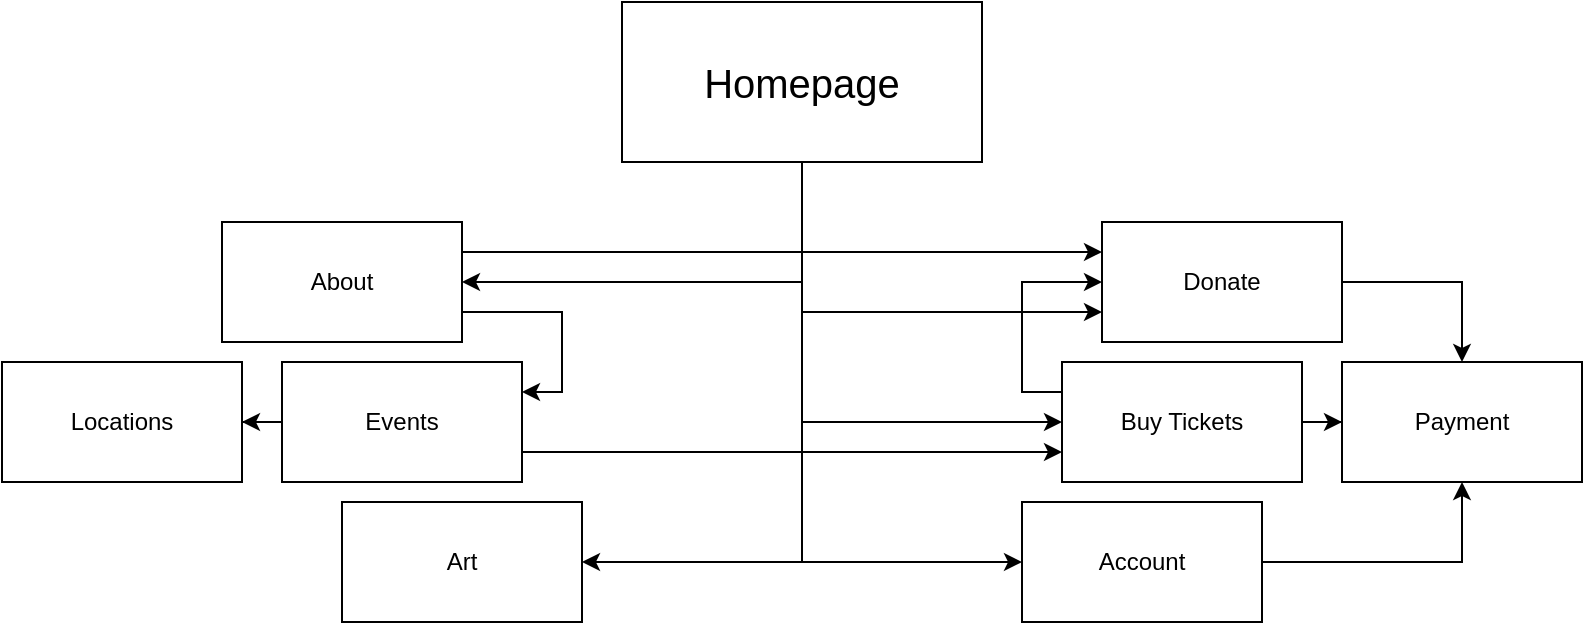 <mxfile version="22.1.21" type="device">
  <diagram name="Page-1" id="YXIUZykC3N7oRVmv57kF">
    <mxGraphModel dx="797" dy="533" grid="1" gridSize="10" guides="1" tooltips="1" connect="1" arrows="1" fold="1" page="1" pageScale="1" pageWidth="850" pageHeight="1100" math="0" shadow="0">
      <root>
        <mxCell id="0" />
        <mxCell id="1" parent="0" />
        <mxCell id="S0CZYAmvXDOHzPbDse0Q-25" style="edgeStyle=orthogonalEdgeStyle;rounded=0;orthogonalLoop=1;jettySize=auto;html=1;exitX=0.5;exitY=1;exitDx=0;exitDy=0;entryX=1;entryY=0.5;entryDx=0;entryDy=0;" edge="1" parent="1" source="S0CZYAmvXDOHzPbDse0Q-1" target="S0CZYAmvXDOHzPbDse0Q-9">
          <mxGeometry relative="1" as="geometry" />
        </mxCell>
        <mxCell id="S0CZYAmvXDOHzPbDse0Q-26" style="edgeStyle=orthogonalEdgeStyle;rounded=0;orthogonalLoop=1;jettySize=auto;html=1;exitX=0.5;exitY=1;exitDx=0;exitDy=0;entryX=0;entryY=0.5;entryDx=0;entryDy=0;" edge="1" parent="1" source="S0CZYAmvXDOHzPbDse0Q-1" target="S0CZYAmvXDOHzPbDse0Q-7">
          <mxGeometry relative="1" as="geometry" />
        </mxCell>
        <mxCell id="S0CZYAmvXDOHzPbDse0Q-34" style="edgeStyle=orthogonalEdgeStyle;rounded=0;orthogonalLoop=1;jettySize=auto;html=1;exitX=0.5;exitY=1;exitDx=0;exitDy=0;entryX=1;entryY=0.5;entryDx=0;entryDy=0;" edge="1" parent="1" source="S0CZYAmvXDOHzPbDse0Q-1" target="S0CZYAmvXDOHzPbDse0Q-2">
          <mxGeometry relative="1" as="geometry" />
        </mxCell>
        <mxCell id="S0CZYAmvXDOHzPbDse0Q-35" style="edgeStyle=orthogonalEdgeStyle;rounded=0;orthogonalLoop=1;jettySize=auto;html=1;exitX=0.5;exitY=1;exitDx=0;exitDy=0;entryX=0;entryY=0.75;entryDx=0;entryDy=0;" edge="1" parent="1" source="S0CZYAmvXDOHzPbDse0Q-1" target="S0CZYAmvXDOHzPbDse0Q-4">
          <mxGeometry relative="1" as="geometry" />
        </mxCell>
        <mxCell id="S0CZYAmvXDOHzPbDse0Q-36" style="edgeStyle=orthogonalEdgeStyle;rounded=0;orthogonalLoop=1;jettySize=auto;html=1;exitX=0.5;exitY=1;exitDx=0;exitDy=0;entryX=0;entryY=0.5;entryDx=0;entryDy=0;" edge="1" parent="1" source="S0CZYAmvXDOHzPbDse0Q-1" target="S0CZYAmvXDOHzPbDse0Q-3">
          <mxGeometry relative="1" as="geometry" />
        </mxCell>
        <mxCell id="S0CZYAmvXDOHzPbDse0Q-1" value="&lt;font style=&quot;font-size: 20px;&quot;&gt;Homepage&lt;/font&gt;" style="rounded=0;whiteSpace=wrap;html=1;" vertex="1" parent="1">
          <mxGeometry x="350" y="160" width="180" height="80" as="geometry" />
        </mxCell>
        <mxCell id="S0CZYAmvXDOHzPbDse0Q-17" style="edgeStyle=orthogonalEdgeStyle;rounded=0;orthogonalLoop=1;jettySize=auto;html=1;exitX=1;exitY=0.25;exitDx=0;exitDy=0;entryX=0;entryY=0.25;entryDx=0;entryDy=0;" edge="1" parent="1" source="S0CZYAmvXDOHzPbDse0Q-2" target="S0CZYAmvXDOHzPbDse0Q-4">
          <mxGeometry relative="1" as="geometry" />
        </mxCell>
        <mxCell id="S0CZYAmvXDOHzPbDse0Q-18" style="edgeStyle=orthogonalEdgeStyle;rounded=0;orthogonalLoop=1;jettySize=auto;html=1;exitX=1;exitY=0.75;exitDx=0;exitDy=0;entryX=1;entryY=0.25;entryDx=0;entryDy=0;" edge="1" parent="1" source="S0CZYAmvXDOHzPbDse0Q-2" target="S0CZYAmvXDOHzPbDse0Q-5">
          <mxGeometry relative="1" as="geometry" />
        </mxCell>
        <mxCell id="S0CZYAmvXDOHzPbDse0Q-2" value="About" style="rounded=0;whiteSpace=wrap;html=1;" vertex="1" parent="1">
          <mxGeometry x="150" y="270" width="120" height="60" as="geometry" />
        </mxCell>
        <mxCell id="S0CZYAmvXDOHzPbDse0Q-22" style="edgeStyle=orthogonalEdgeStyle;rounded=0;orthogonalLoop=1;jettySize=auto;html=1;exitX=0;exitY=0.25;exitDx=0;exitDy=0;entryX=0;entryY=0.5;entryDx=0;entryDy=0;" edge="1" parent="1" source="S0CZYAmvXDOHzPbDse0Q-3" target="S0CZYAmvXDOHzPbDse0Q-4">
          <mxGeometry relative="1" as="geometry" />
        </mxCell>
        <mxCell id="S0CZYAmvXDOHzPbDse0Q-28" style="edgeStyle=orthogonalEdgeStyle;rounded=0;orthogonalLoop=1;jettySize=auto;html=1;" edge="1" parent="1" source="S0CZYAmvXDOHzPbDse0Q-3" target="S0CZYAmvXDOHzPbDse0Q-27">
          <mxGeometry relative="1" as="geometry" />
        </mxCell>
        <mxCell id="S0CZYAmvXDOHzPbDse0Q-3" value="Buy Tickets" style="rounded=0;whiteSpace=wrap;html=1;" vertex="1" parent="1">
          <mxGeometry x="570" y="340" width="120" height="60" as="geometry" />
        </mxCell>
        <mxCell id="S0CZYAmvXDOHzPbDse0Q-32" style="edgeStyle=orthogonalEdgeStyle;rounded=0;orthogonalLoop=1;jettySize=auto;html=1;exitX=1;exitY=0.5;exitDx=0;exitDy=0;entryX=0.5;entryY=0;entryDx=0;entryDy=0;" edge="1" parent="1" source="S0CZYAmvXDOHzPbDse0Q-4" target="S0CZYAmvXDOHzPbDse0Q-27">
          <mxGeometry relative="1" as="geometry" />
        </mxCell>
        <mxCell id="S0CZYAmvXDOHzPbDse0Q-4" value="Donate" style="rounded=0;whiteSpace=wrap;html=1;" vertex="1" parent="1">
          <mxGeometry x="590" y="270" width="120" height="60" as="geometry" />
        </mxCell>
        <mxCell id="S0CZYAmvXDOHzPbDse0Q-30" style="edgeStyle=orthogonalEdgeStyle;rounded=0;orthogonalLoop=1;jettySize=auto;html=1;" edge="1" parent="1" source="S0CZYAmvXDOHzPbDse0Q-5" target="S0CZYAmvXDOHzPbDse0Q-29">
          <mxGeometry relative="1" as="geometry" />
        </mxCell>
        <mxCell id="S0CZYAmvXDOHzPbDse0Q-37" style="edgeStyle=orthogonalEdgeStyle;rounded=0;orthogonalLoop=1;jettySize=auto;html=1;exitX=1;exitY=0.75;exitDx=0;exitDy=0;entryX=0;entryY=0.75;entryDx=0;entryDy=0;" edge="1" parent="1" source="S0CZYAmvXDOHzPbDse0Q-5" target="S0CZYAmvXDOHzPbDse0Q-3">
          <mxGeometry relative="1" as="geometry" />
        </mxCell>
        <mxCell id="S0CZYAmvXDOHzPbDse0Q-5" value="Events" style="rounded=0;whiteSpace=wrap;html=1;" vertex="1" parent="1">
          <mxGeometry x="180" y="340" width="120" height="60" as="geometry" />
        </mxCell>
        <mxCell id="S0CZYAmvXDOHzPbDse0Q-33" style="edgeStyle=orthogonalEdgeStyle;rounded=0;orthogonalLoop=1;jettySize=auto;html=1;exitX=1;exitY=0.5;exitDx=0;exitDy=0;entryX=0.5;entryY=1;entryDx=0;entryDy=0;" edge="1" parent="1" source="S0CZYAmvXDOHzPbDse0Q-7" target="S0CZYAmvXDOHzPbDse0Q-27">
          <mxGeometry relative="1" as="geometry" />
        </mxCell>
        <mxCell id="S0CZYAmvXDOHzPbDse0Q-7" value="Account" style="rounded=0;whiteSpace=wrap;html=1;" vertex="1" parent="1">
          <mxGeometry x="550" y="410" width="120" height="60" as="geometry" />
        </mxCell>
        <mxCell id="S0CZYAmvXDOHzPbDse0Q-9" value="Art" style="rounded=0;whiteSpace=wrap;html=1;" vertex="1" parent="1">
          <mxGeometry x="210" y="410" width="120" height="60" as="geometry" />
        </mxCell>
        <mxCell id="S0CZYAmvXDOHzPbDse0Q-27" value="Payment" style="rounded=0;whiteSpace=wrap;html=1;" vertex="1" parent="1">
          <mxGeometry x="710" y="340" width="120" height="60" as="geometry" />
        </mxCell>
        <mxCell id="S0CZYAmvXDOHzPbDse0Q-29" value="Locations" style="rounded=0;whiteSpace=wrap;html=1;" vertex="1" parent="1">
          <mxGeometry x="40" y="340" width="120" height="60" as="geometry" />
        </mxCell>
      </root>
    </mxGraphModel>
  </diagram>
</mxfile>

